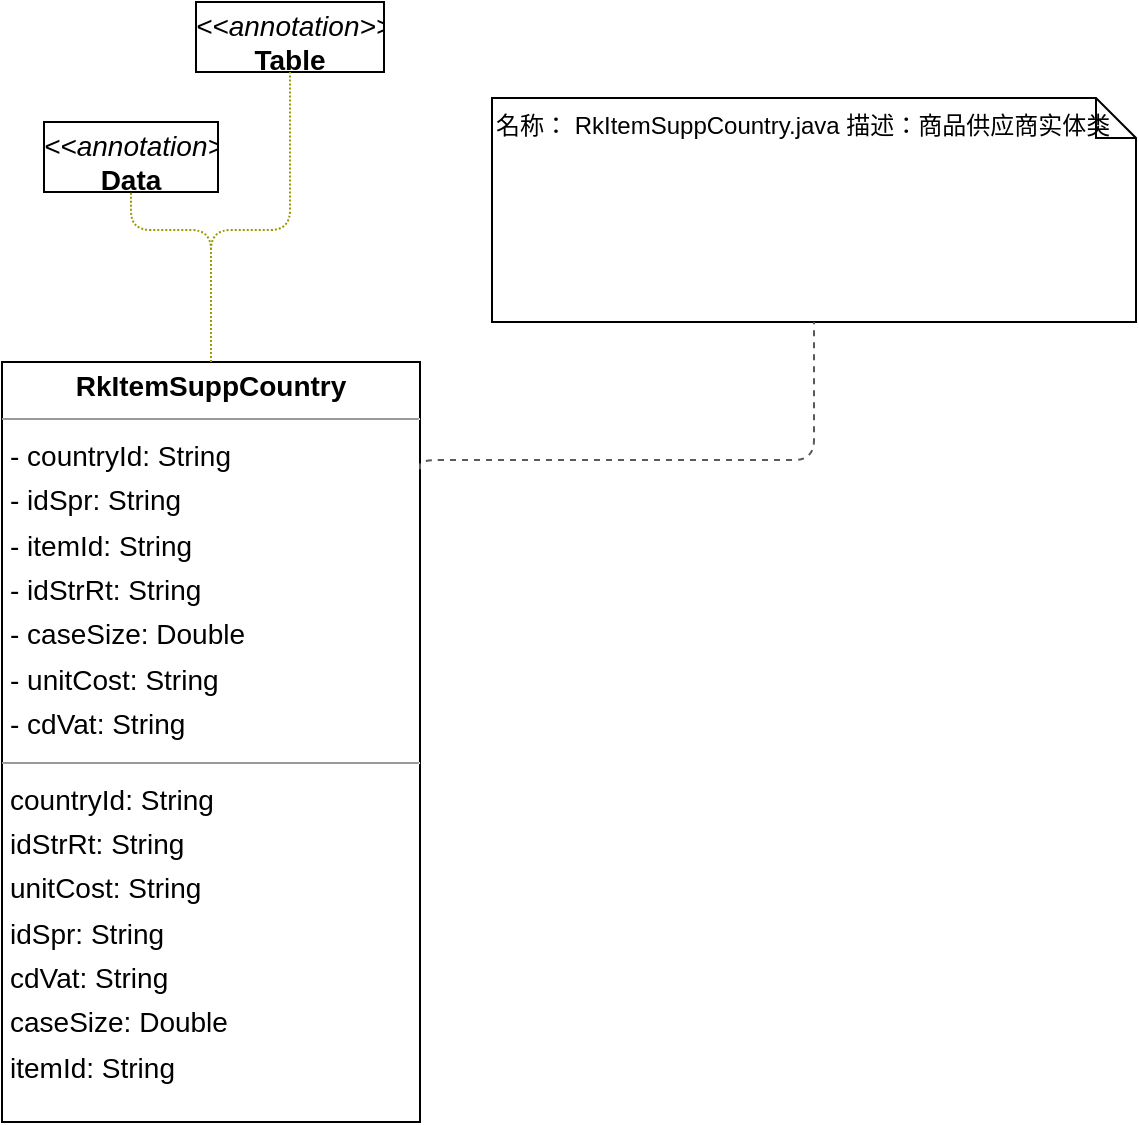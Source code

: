 <mxfile version="24.7.17" pages="2">
  <diagram name="商品供应商实体类" id="j9i_rfgbZDb7O-kBvICU">
    <mxGraphModel dx="2247" dy="1913" grid="1" gridSize="10" guides="1" tooltips="1" connect="1" arrows="1" fold="1" page="1" pageScale="1" pageWidth="827" pageHeight="1169" math="0" shadow="0">
      <root>
        <mxCell id="0" />
        <mxCell id="1" parent="0" />
        <mxCell id="BdW4K0w7dbtvmhQf_xav-19" value="&lt;p style=&quot;margin:0px;margin-top:4px;text-align:center;&quot;&gt;&lt;i&gt;&amp;lt;&amp;lt;annotation&amp;gt;&amp;gt;&lt;/i&gt;&lt;br/&gt;&lt;b&gt;Data&lt;/b&gt;&lt;/p&gt;&lt;hr size=&quot;1&quot;/&gt;" style="verticalAlign=top;align=left;overflow=fill;fontSize=14;fontFamily=Helvetica;html=1;rounded=0;shadow=0;comic=0;labelBackgroundColor=none;strokeWidth=1;" vertex="1" parent="1">
          <mxGeometry x="-719" y="-320" width="87" height="35" as="geometry" />
        </mxCell>
        <mxCell id="BdW4K0w7dbtvmhQf_xav-20" value="&lt;p style=&quot;margin:0px;margin-top:4px;text-align:center;&quot;&gt;&lt;b&gt;RkItemSuppCountry&lt;/b&gt;&lt;/p&gt;&lt;hr size=&quot;1&quot;/&gt;&lt;p style=&quot;margin:0 0 0 4px;line-height:1.6;&quot;&gt;- countryId: String&lt;br/&gt;- idSpr: String&lt;br/&gt;- itemId: String&lt;br/&gt;- idStrRt: String&lt;br/&gt;- caseSize: Double&lt;br/&gt;- unitCost: String&lt;br/&gt;- cdVat: String&lt;/p&gt;&lt;hr size=&quot;1&quot;/&gt;&lt;p style=&quot;margin:0 0 0 4px;line-height:1.6;&quot;&gt; countryId: String&lt;br/&gt; idStrRt: String&lt;br/&gt; unitCost: String&lt;br/&gt; idSpr: String&lt;br/&gt; cdVat: String&lt;br/&gt; caseSize: Double&lt;br/&gt; itemId: String&lt;/p&gt;" style="verticalAlign=top;align=left;overflow=fill;fontSize=14;fontFamily=Helvetica;html=1;rounded=0;shadow=0;comic=0;labelBackgroundColor=none;strokeWidth=1;" vertex="1" parent="1">
          <mxGeometry x="-740" y="-200" width="209" height="380" as="geometry" />
        </mxCell>
        <mxCell id="BdW4K0w7dbtvmhQf_xav-21" value="&lt;p style=&quot;margin:0px;margin-top:4px;text-align:center;&quot;&gt;&lt;i&gt;&amp;lt;&amp;lt;annotation&amp;gt;&amp;gt;&lt;/i&gt;&lt;br/&gt;&lt;b&gt;Table&lt;/b&gt;&lt;/p&gt;&lt;hr size=&quot;1&quot;/&gt;" style="verticalAlign=top;align=left;overflow=fill;fontSize=14;fontFamily=Helvetica;html=1;rounded=0;shadow=0;comic=0;labelBackgroundColor=none;strokeWidth=1;" vertex="1" parent="1">
          <mxGeometry x="-643" y="-380" width="94" height="35" as="geometry" />
        </mxCell>
        <mxCell id="BdW4K0w7dbtvmhQf_xav-22" value="名称： RkItemSuppCountry.java 描述：商品供应商实体类" style="shape=note;size=20;whiteSpace=wrap;html=1;verticalAlign=top;align=left;" vertex="1" parent="1">
          <mxGeometry x="-495" y="-332" width="322" height="112" as="geometry" />
        </mxCell>
        <mxCell id="BdW4K0w7dbtvmhQf_xav-23" value="" style="html=1;rounded=1;edgeStyle=orthogonalEdgeStyle;dashed=1;startArrow=none;endArrow=none;strokeColor=#595959;exitX=1.000;exitY=0.141;exitDx=0;exitDy=0;entryX=0.500;entryY=1.000;entryDx=0;entryDy=0;" edge="1" parent="1" source="BdW4K0w7dbtvmhQf_xav-20" target="BdW4K0w7dbtvmhQf_xav-22">
          <mxGeometry width="50" height="50" relative="1" as="geometry">
            <Array as="points">
              <mxPoint x="-334" y="-151" />
            </Array>
          </mxGeometry>
        </mxCell>
        <mxCell id="BdW4K0w7dbtvmhQf_xav-24" value="" style="html=1;rounded=1;edgeStyle=orthogonalEdgeStyle;dashed=1;dashPattern=1 1;startArrow=none;endArrow=none;strokeColor=#999900;exitX=0.500;exitY=0.000;exitDx=0;exitDy=0;entryX=0.500;entryY=1.001;entryDx=0;entryDy=0;" edge="1" parent="1" source="BdW4K0w7dbtvmhQf_xav-20" target="BdW4K0w7dbtvmhQf_xav-19">
          <mxGeometry width="50" height="50" relative="1" as="geometry">
            <Array as="points">
              <mxPoint x="-636" y="-266" />
              <mxPoint x="-676" y="-266" />
            </Array>
          </mxGeometry>
        </mxCell>
        <mxCell id="BdW4K0w7dbtvmhQf_xav-25" value="" style="html=1;rounded=1;edgeStyle=orthogonalEdgeStyle;dashed=1;dashPattern=1 1;startArrow=none;endArrow=none;strokeColor=#999900;exitX=0.500;exitY=0.000;exitDx=0;exitDy=0;entryX=0.500;entryY=1.001;entryDx=0;entryDy=0;" edge="1" parent="1" source="BdW4K0w7dbtvmhQf_xav-20" target="BdW4K0w7dbtvmhQf_xav-21">
          <mxGeometry width="50" height="50" relative="1" as="geometry">
            <Array as="points">
              <mxPoint x="-636" y="-266" />
              <mxPoint x="-596" y="-266" />
            </Array>
          </mxGeometry>
        </mxCell>
      </root>
    </mxGraphModel>
  </diagram>
  <diagram id="I2nhsOIQRVAmBdPuj04U" name="订单信息实体类">
    <mxGraphModel dx="2247" dy="1913" grid="1" gridSize="10" guides="1" tooltips="1" connect="1" arrows="1" fold="1" page="1" pageScale="1" pageWidth="827" pageHeight="1169" math="0" shadow="0">
      <root>
        <mxCell id="0" />
        <mxCell id="1" parent="0" />
        <mxCell id="5UMmuOiIPOGDqC2zLXTS-1" value="&lt;p style=&quot;margin:0px;margin-top:4px;text-align:center;&quot;&gt;&lt;i&gt;&amp;lt;&amp;lt;annotation&amp;gt;&amp;gt;&lt;/i&gt;&lt;br/&gt;&lt;b&gt;Data&lt;/b&gt;&lt;/p&gt;&lt;hr size=&quot;1&quot;/&gt;" style="verticalAlign=top;align=left;overflow=fill;fontSize=14;fontFamily=Helvetica;html=1;rounded=0;shadow=0;comic=0;labelBackgroundColor=none;strokeWidth=1;" vertex="1" parent="1">
          <mxGeometry x="-75" y="-570" width="87" height="35" as="geometry" />
        </mxCell>
        <mxCell id="5UMmuOiIPOGDqC2zLXTS-2" value="&lt;p style=&quot;margin:0px;margin-top:4px;text-align:center;&quot;&gt;&lt;b&gt;RkOrders&lt;/b&gt;&lt;/p&gt;&lt;hr size=&quot;1&quot;/&gt;&lt;p style=&quot;margin:0 0 0 4px;line-height:1.6;&quot;&gt;- completeDate: String&lt;br/&gt;- idStrRt: String&lt;br/&gt;- totalCost: String&lt;br/&gt;- createDate: String&lt;br/&gt;- itemNm: String&lt;br/&gt;- shipmentId: String&lt;br/&gt;- sourceId: String&lt;br/&gt;- couReceived: String&lt;br/&gt;- orderId: String&lt;br/&gt;- totalExpected: String&lt;br/&gt;- status: Integer&lt;br/&gt;- like: String&lt;br/&gt;- notBeforeDate: String&lt;br/&gt;- notAfterDate: String&lt;br/&gt;- ordItmList: List&amp;lt;RkOrderItm&amp;gt;&lt;br/&gt;- receivedDate: String&lt;br/&gt;- nmSpr: String&lt;br/&gt;- createdBy: String&lt;br/&gt;- rssCreateInd: String&lt;br/&gt;- statusName: String&lt;br/&gt;- commentDesc: String&lt;br/&gt;- totalQuantity: String&lt;/p&gt;&lt;hr size=&quot;1&quot;/&gt;&lt;p style=&quot;margin:0 0 0 4px;line-height:1.6;&quot;&gt; totalQuantity: String&lt;br/&gt; commentDesc: String&lt;br/&gt; totalCost: String&lt;br/&gt; orderId: String&lt;br/&gt; itemNm: String&lt;br/&gt; sourceId: String&lt;br/&gt; rssCreateInd: String&lt;br/&gt; idStrRt: String&lt;br/&gt; like: String&lt;br/&gt; notBeforeDate: String&lt;br/&gt; nmSpr: String&lt;br/&gt; couReceived: String&lt;br/&gt; createDate: String&lt;br/&gt; createdBy: String&lt;br/&gt; notAfterDate: String&lt;br/&gt; totalExpected: String&lt;br/&gt; receivedDate: String&lt;br/&gt; completeDate: String&lt;br/&gt; status: Integer&lt;br/&gt; statusName: String&lt;br/&gt; ordItmList: List&amp;lt;RkOrderItm&amp;gt;&lt;br/&gt; shipmentId: String&lt;/p&gt;" style="verticalAlign=top;align=left;overflow=fill;fontSize=14;fontFamily=Helvetica;html=1;rounded=0;shadow=0;comic=0;labelBackgroundColor=none;strokeWidth=1;" vertex="1" parent="1">
          <mxGeometry x="-75" y="-459" width="233" height="1008" as="geometry" />
        </mxCell>
        <mxCell id="5UMmuOiIPOGDqC2zLXTS-3" value="&lt;p style=&quot;margin:0px;margin-top:4px;text-align:center;&quot;&gt;&lt;i&gt;&amp;lt;&amp;lt;annotation&amp;gt;&amp;gt;&lt;/i&gt;&lt;br/&gt;&lt;b&gt;Table&lt;/b&gt;&lt;/p&gt;&lt;hr size=&quot;1&quot;/&gt;" style="verticalAlign=top;align=left;overflow=fill;fontSize=14;fontFamily=Helvetica;html=1;rounded=0;shadow=0;comic=0;labelBackgroundColor=none;strokeWidth=1;" vertex="1" parent="1">
          <mxGeometry x="64" y="-570" width="94" height="35" as="geometry" />
        </mxCell>
        <mxCell id="5UMmuOiIPOGDqC2zLXTS-4" value="" style="html=1;rounded=1;edgeStyle=orthogonalEdgeStyle;dashed=1;dashPattern=1 1;startArrow=none;endArrow=none;strokeColor=#999900;exitX=0.500;exitY=0.000;exitDx=0;exitDy=0;entryX=0.500;entryY=1.001;entryDx=0;entryDy=0;" edge="1" parent="1" source="5UMmuOiIPOGDqC2zLXTS-2" target="5UMmuOiIPOGDqC2zLXTS-1">
          <mxGeometry width="50" height="50" relative="1" as="geometry">
            <Array as="points">
              <mxPoint x="-28" y="-469" />
              <mxPoint x="-87" y="-469" />
            </Array>
          </mxGeometry>
        </mxCell>
        <mxCell id="5UMmuOiIPOGDqC2zLXTS-5" value="" style="html=1;rounded=1;edgeStyle=orthogonalEdgeStyle;dashed=1;dashPattern=1 1;startArrow=none;endArrow=none;strokeColor=#999900;exitX=0.500;exitY=0.000;exitDx=0;exitDy=0;entryX=0.500;entryY=1.001;entryDx=0;entryDy=0;" edge="1" parent="1" source="5UMmuOiIPOGDqC2zLXTS-2" target="5UMmuOiIPOGDqC2zLXTS-3">
          <mxGeometry width="50" height="50" relative="1" as="geometry">
            <Array as="points" />
          </mxGeometry>
        </mxCell>
        <mxCell id="5UMmuOiIPOGDqC2zLXTS-6" value="名称： RkItemSuppCountry.java 描述：订单信息实体类" style="shape=note;size=20;whiteSpace=wrap;html=1;verticalAlign=top;align=left;" vertex="1" parent="1">
          <mxGeometry x="180" y="-450" width="322" height="112" as="geometry" />
        </mxCell>
        <mxCell id="5UMmuOiIPOGDqC2zLXTS-7" style="edgeStyle=orthogonalEdgeStyle;rounded=0;orthogonalLoop=1;jettySize=auto;html=1;entryX=0.758;entryY=0.991;entryDx=0;entryDy=0;entryPerimeter=0;strokeColor=#788AA3;fontColor=#46495D;fillColor=#B2C9AB;dashed=1;" edge="1" parent="1" source="5UMmuOiIPOGDqC2zLXTS-2" target="5UMmuOiIPOGDqC2zLXTS-6">
          <mxGeometry relative="1" as="geometry" />
        </mxCell>
      </root>
    </mxGraphModel>
  </diagram>
</mxfile>
